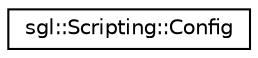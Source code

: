 digraph "Graphical Class Hierarchy"
{
 // INTERACTIVE_SVG=YES
  edge [fontname="Helvetica",fontsize="10",labelfontname="Helvetica",labelfontsize="10"];
  node [fontname="Helvetica",fontsize="10",shape=record];
  rankdir="LR";
  Node1 [label="sgl::Scripting::Config",height=0.2,width=0.4,color="black", fillcolor="white", style="filled",URL="$d3/dcc/structsgl_1_1Scripting_1_1Config.html",tooltip="Host the scripting engine configuration. "];
}
